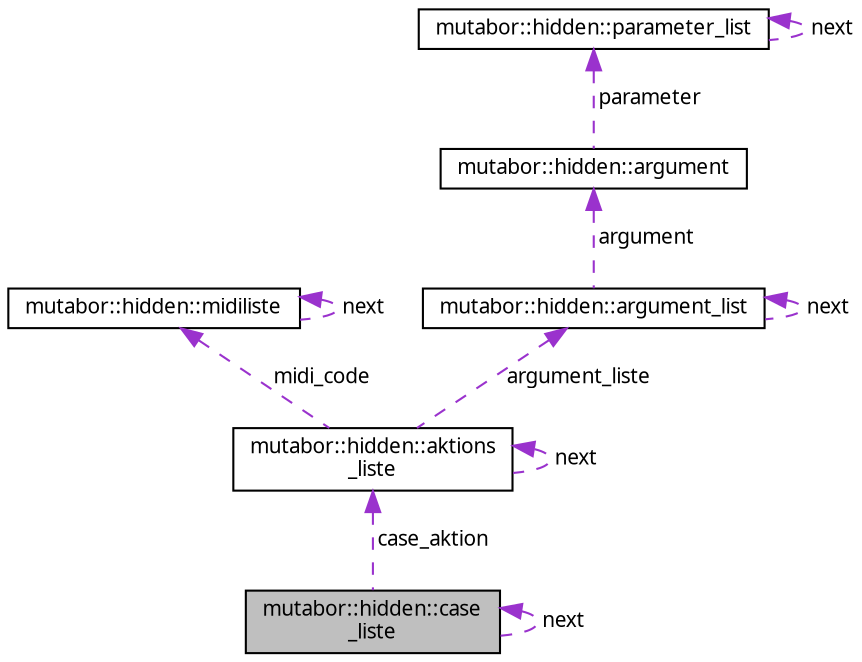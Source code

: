 digraph "mutabor::hidden::case_liste"
{
  edge [fontname="Sans",fontsize="10",labelfontname="Sans",labelfontsize="10"];
  node [fontname="Sans",fontsize="10",shape=record];
  Node1 [label="mutabor::hidden::case\l_liste",height=0.2,width=0.4,color="black", fillcolor="grey75", style="filled", fontcolor="black"];
  Node1 -> Node1 [dir="back",color="darkorchid3",fontsize="10",style="dashed",label=" next" ,fontname="Sans"];
  Node2 -> Node1 [dir="back",color="darkorchid3",fontsize="10",style="dashed",label=" case_aktion" ,fontname="Sans"];
  Node2 [label="mutabor::hidden::aktions\l_liste",height=0.2,width=0.4,color="black", fillcolor="white", style="filled",URL="$d0/d96/structmutabor_1_1hidden_1_1aktions__liste.html"];
  Node3 -> Node2 [dir="back",color="darkorchid3",fontsize="10",style="dashed",label=" midi_code" ,fontname="Sans"];
  Node3 [label="mutabor::hidden::midiliste",height=0.2,width=0.4,color="black", fillcolor="white", style="filled",URL="$d5/d35/structmutabor_1_1hidden_1_1midiliste.html"];
  Node3 -> Node3 [dir="back",color="darkorchid3",fontsize="10",style="dashed",label=" next" ,fontname="Sans"];
  Node2 -> Node2 [dir="back",color="darkorchid3",fontsize="10",style="dashed",label=" next" ,fontname="Sans"];
  Node4 -> Node2 [dir="back",color="darkorchid3",fontsize="10",style="dashed",label=" argument_liste" ,fontname="Sans"];
  Node4 [label="mutabor::hidden::argument_list",height=0.2,width=0.4,color="black", fillcolor="white", style="filled",URL="$d7/ddb/structmutabor_1_1hidden_1_1argument__list.html"];
  Node5 -> Node4 [dir="back",color="darkorchid3",fontsize="10",style="dashed",label=" argument" ,fontname="Sans"];
  Node5 [label="mutabor::hidden::argument",height=0.2,width=0.4,color="black", fillcolor="white", style="filled",URL="$d8/d96/structmutabor_1_1hidden_1_1argument.html"];
  Node6 -> Node5 [dir="back",color="darkorchid3",fontsize="10",style="dashed",label=" parameter" ,fontname="Sans"];
  Node6 [label="mutabor::hidden::parameter_list",height=0.2,width=0.4,color="black", fillcolor="white", style="filled",URL="$d4/d9f/structmutabor_1_1hidden_1_1parameter__list.html"];
  Node6 -> Node6 [dir="back",color="darkorchid3",fontsize="10",style="dashed",label=" next" ,fontname="Sans"];
  Node4 -> Node4 [dir="back",color="darkorchid3",fontsize="10",style="dashed",label=" next" ,fontname="Sans"];
}
